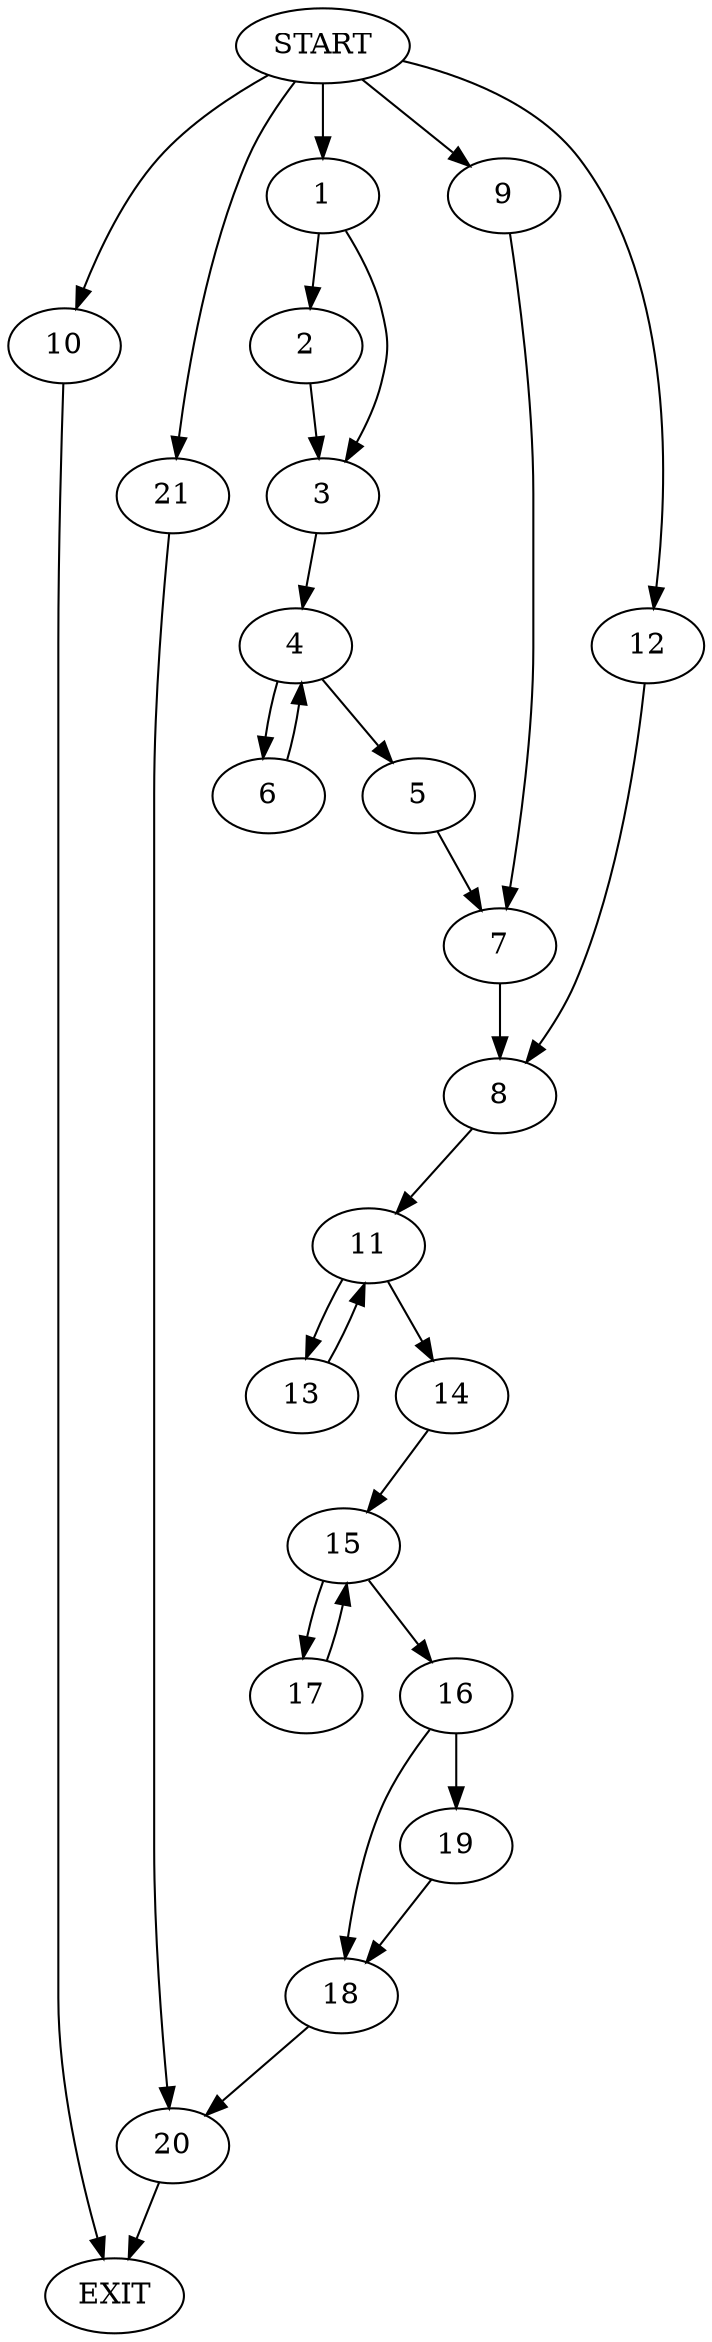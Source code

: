digraph {
0 [label="START"]
22 [label="EXIT"]
0 -> 1
1 -> 2
1 -> 3
3 -> 4
2 -> 3
4 -> 5
4 -> 6
6 -> 4
5 -> 7
7 -> 8
0 -> 9
9 -> 7
0 -> 10
10 -> 22
8 -> 11
0 -> 12
12 -> 8
11 -> 13
11 -> 14
14 -> 15
13 -> 11
15 -> 16
15 -> 17
17 -> 15
16 -> 18
16 -> 19
19 -> 18
18 -> 20
20 -> 22
0 -> 21
21 -> 20
}

